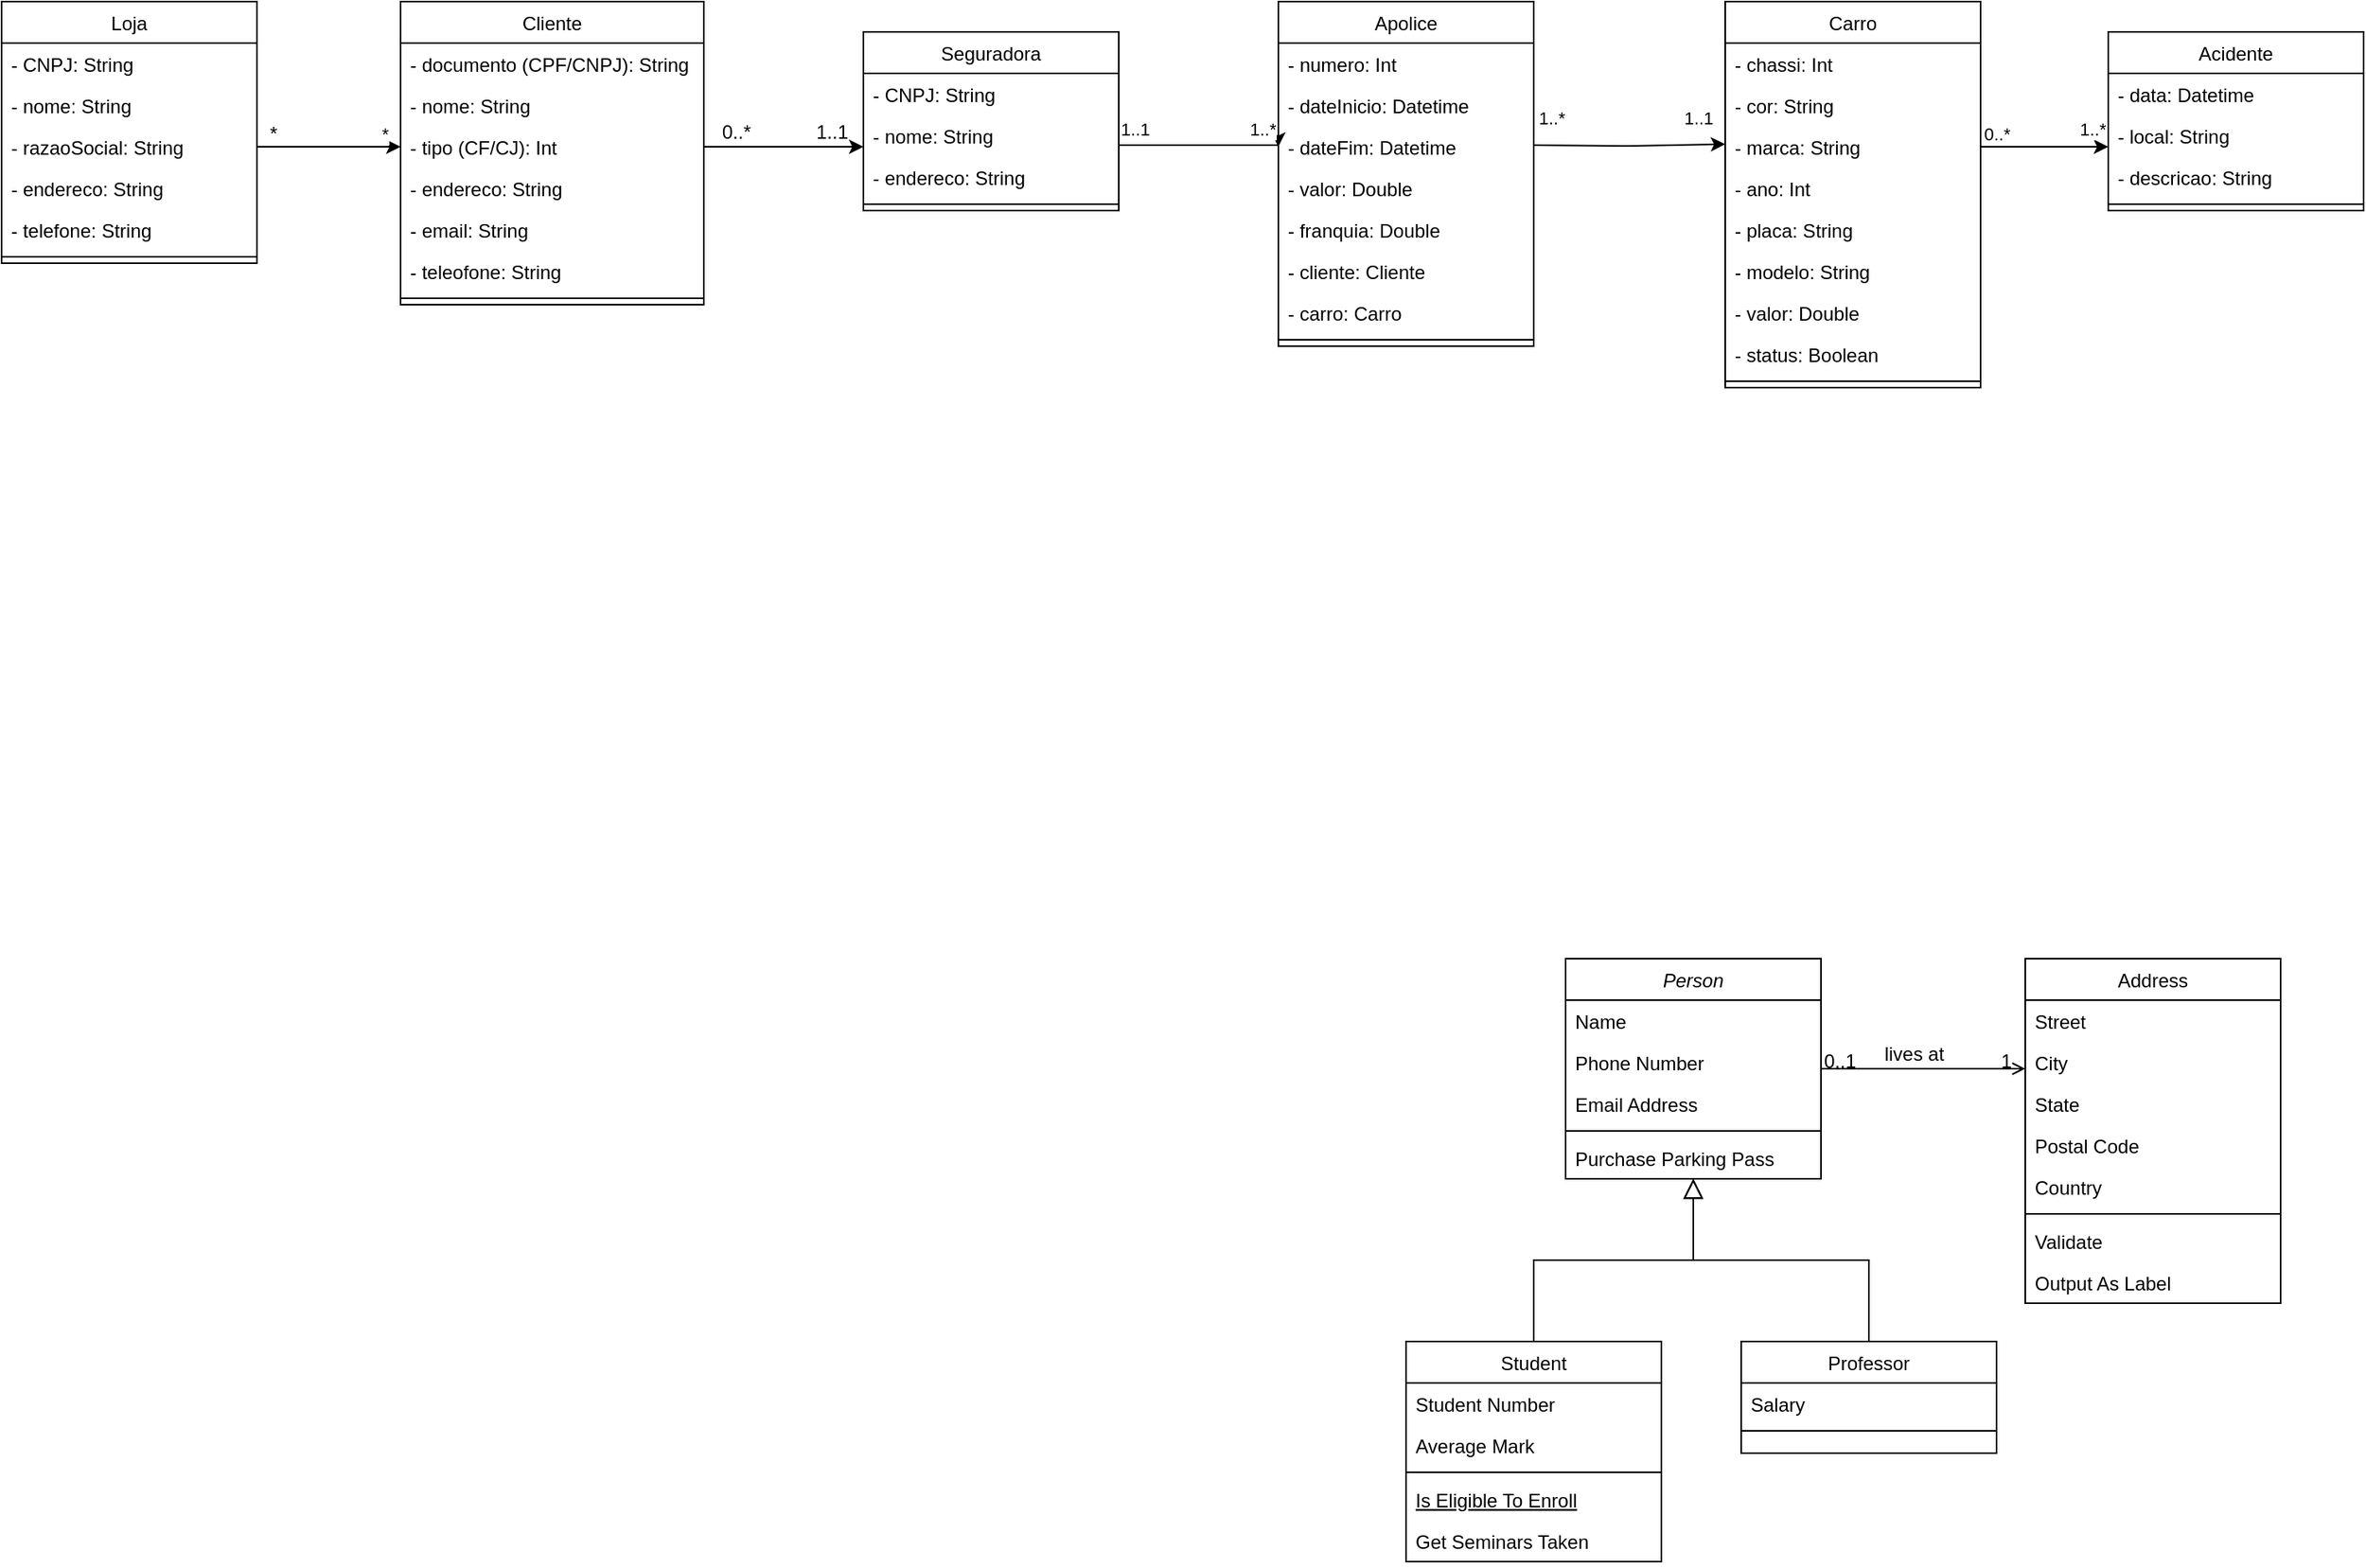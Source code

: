 <mxfile version="27.0.8">
  <diagram id="C5RBs43oDa-KdzZeNtuy" name="Page-1">
    <mxGraphModel dx="1620" dy="374" grid="1" gridSize="10" guides="1" tooltips="1" connect="1" arrows="1" fold="1" page="1" pageScale="1" pageWidth="827" pageHeight="1169" math="0" shadow="0">
      <root>
        <mxCell id="WIyWlLk6GJQsqaUBKTNV-0" />
        <mxCell id="WIyWlLk6GJQsqaUBKTNV-1" parent="WIyWlLk6GJQsqaUBKTNV-0" />
        <mxCell id="zkfFHV4jXpPFQw0GAbJ--0" value="Person" style="swimlane;fontStyle=2;align=center;verticalAlign=top;childLayout=stackLayout;horizontal=1;startSize=26;horizontalStack=0;resizeParent=1;resizeLast=0;collapsible=1;marginBottom=0;rounded=0;shadow=0;strokeWidth=1;" parent="WIyWlLk6GJQsqaUBKTNV-1" vertex="1">
          <mxGeometry x="180" y="720" width="160" height="138" as="geometry">
            <mxRectangle x="230" y="140" width="160" height="26" as="alternateBounds" />
          </mxGeometry>
        </mxCell>
        <mxCell id="zkfFHV4jXpPFQw0GAbJ--1" value="Name" style="text;align=left;verticalAlign=top;spacingLeft=4;spacingRight=4;overflow=hidden;rotatable=0;points=[[0,0.5],[1,0.5]];portConstraint=eastwest;" parent="zkfFHV4jXpPFQw0GAbJ--0" vertex="1">
          <mxGeometry y="26" width="160" height="26" as="geometry" />
        </mxCell>
        <mxCell id="zkfFHV4jXpPFQw0GAbJ--2" value="Phone Number" style="text;align=left;verticalAlign=top;spacingLeft=4;spacingRight=4;overflow=hidden;rotatable=0;points=[[0,0.5],[1,0.5]];portConstraint=eastwest;rounded=0;shadow=0;html=0;" parent="zkfFHV4jXpPFQw0GAbJ--0" vertex="1">
          <mxGeometry y="52" width="160" height="26" as="geometry" />
        </mxCell>
        <mxCell id="zkfFHV4jXpPFQw0GAbJ--3" value="Email Address" style="text;align=left;verticalAlign=top;spacingLeft=4;spacingRight=4;overflow=hidden;rotatable=0;points=[[0,0.5],[1,0.5]];portConstraint=eastwest;rounded=0;shadow=0;html=0;" parent="zkfFHV4jXpPFQw0GAbJ--0" vertex="1">
          <mxGeometry y="78" width="160" height="26" as="geometry" />
        </mxCell>
        <mxCell id="zkfFHV4jXpPFQw0GAbJ--4" value="" style="line;html=1;strokeWidth=1;align=left;verticalAlign=middle;spacingTop=-1;spacingLeft=3;spacingRight=3;rotatable=0;labelPosition=right;points=[];portConstraint=eastwest;" parent="zkfFHV4jXpPFQw0GAbJ--0" vertex="1">
          <mxGeometry y="104" width="160" height="8" as="geometry" />
        </mxCell>
        <mxCell id="zkfFHV4jXpPFQw0GAbJ--5" value="Purchase Parking Pass" style="text;align=left;verticalAlign=top;spacingLeft=4;spacingRight=4;overflow=hidden;rotatable=0;points=[[0,0.5],[1,0.5]];portConstraint=eastwest;" parent="zkfFHV4jXpPFQw0GAbJ--0" vertex="1">
          <mxGeometry y="112" width="160" height="26" as="geometry" />
        </mxCell>
        <mxCell id="zkfFHV4jXpPFQw0GAbJ--6" value="Student" style="swimlane;fontStyle=0;align=center;verticalAlign=top;childLayout=stackLayout;horizontal=1;startSize=26;horizontalStack=0;resizeParent=1;resizeLast=0;collapsible=1;marginBottom=0;rounded=0;shadow=0;strokeWidth=1;" parent="WIyWlLk6GJQsqaUBKTNV-1" vertex="1">
          <mxGeometry x="80" y="960" width="160" height="138" as="geometry">
            <mxRectangle x="130" y="380" width="160" height="26" as="alternateBounds" />
          </mxGeometry>
        </mxCell>
        <mxCell id="zkfFHV4jXpPFQw0GAbJ--7" value="Student Number" style="text;align=left;verticalAlign=top;spacingLeft=4;spacingRight=4;overflow=hidden;rotatable=0;points=[[0,0.5],[1,0.5]];portConstraint=eastwest;" parent="zkfFHV4jXpPFQw0GAbJ--6" vertex="1">
          <mxGeometry y="26" width="160" height="26" as="geometry" />
        </mxCell>
        <mxCell id="zkfFHV4jXpPFQw0GAbJ--8" value="Average Mark" style="text;align=left;verticalAlign=top;spacingLeft=4;spacingRight=4;overflow=hidden;rotatable=0;points=[[0,0.5],[1,0.5]];portConstraint=eastwest;rounded=0;shadow=0;html=0;" parent="zkfFHV4jXpPFQw0GAbJ--6" vertex="1">
          <mxGeometry y="52" width="160" height="26" as="geometry" />
        </mxCell>
        <mxCell id="zkfFHV4jXpPFQw0GAbJ--9" value="" style="line;html=1;strokeWidth=1;align=left;verticalAlign=middle;spacingTop=-1;spacingLeft=3;spacingRight=3;rotatable=0;labelPosition=right;points=[];portConstraint=eastwest;" parent="zkfFHV4jXpPFQw0GAbJ--6" vertex="1">
          <mxGeometry y="78" width="160" height="8" as="geometry" />
        </mxCell>
        <mxCell id="zkfFHV4jXpPFQw0GAbJ--10" value="Is Eligible To Enroll" style="text;align=left;verticalAlign=top;spacingLeft=4;spacingRight=4;overflow=hidden;rotatable=0;points=[[0,0.5],[1,0.5]];portConstraint=eastwest;fontStyle=4" parent="zkfFHV4jXpPFQw0GAbJ--6" vertex="1">
          <mxGeometry y="86" width="160" height="26" as="geometry" />
        </mxCell>
        <mxCell id="zkfFHV4jXpPFQw0GAbJ--11" value="Get Seminars Taken" style="text;align=left;verticalAlign=top;spacingLeft=4;spacingRight=4;overflow=hidden;rotatable=0;points=[[0,0.5],[1,0.5]];portConstraint=eastwest;" parent="zkfFHV4jXpPFQw0GAbJ--6" vertex="1">
          <mxGeometry y="112" width="160" height="26" as="geometry" />
        </mxCell>
        <mxCell id="zkfFHV4jXpPFQw0GAbJ--12" value="" style="endArrow=block;endSize=10;endFill=0;shadow=0;strokeWidth=1;rounded=0;curved=0;edgeStyle=elbowEdgeStyle;elbow=vertical;" parent="WIyWlLk6GJQsqaUBKTNV-1" source="zkfFHV4jXpPFQw0GAbJ--6" target="zkfFHV4jXpPFQw0GAbJ--0" edge="1">
          <mxGeometry width="160" relative="1" as="geometry">
            <mxPoint x="160" y="803" as="sourcePoint" />
            <mxPoint x="160" y="803" as="targetPoint" />
          </mxGeometry>
        </mxCell>
        <mxCell id="zkfFHV4jXpPFQw0GAbJ--13" value="Professor" style="swimlane;fontStyle=0;align=center;verticalAlign=top;childLayout=stackLayout;horizontal=1;startSize=26;horizontalStack=0;resizeParent=1;resizeLast=0;collapsible=1;marginBottom=0;rounded=0;shadow=0;strokeWidth=1;" parent="WIyWlLk6GJQsqaUBKTNV-1" vertex="1">
          <mxGeometry x="290" y="960" width="160" height="70" as="geometry">
            <mxRectangle x="340" y="380" width="170" height="26" as="alternateBounds" />
          </mxGeometry>
        </mxCell>
        <mxCell id="zkfFHV4jXpPFQw0GAbJ--14" value="Salary" style="text;align=left;verticalAlign=top;spacingLeft=4;spacingRight=4;overflow=hidden;rotatable=0;points=[[0,0.5],[1,0.5]];portConstraint=eastwest;" parent="zkfFHV4jXpPFQw0GAbJ--13" vertex="1">
          <mxGeometry y="26" width="160" height="26" as="geometry" />
        </mxCell>
        <mxCell id="zkfFHV4jXpPFQw0GAbJ--15" value="" style="line;html=1;strokeWidth=1;align=left;verticalAlign=middle;spacingTop=-1;spacingLeft=3;spacingRight=3;rotatable=0;labelPosition=right;points=[];portConstraint=eastwest;" parent="zkfFHV4jXpPFQw0GAbJ--13" vertex="1">
          <mxGeometry y="52" width="160" height="8" as="geometry" />
        </mxCell>
        <mxCell id="zkfFHV4jXpPFQw0GAbJ--16" value="" style="endArrow=block;endSize=10;endFill=0;shadow=0;strokeWidth=1;rounded=0;curved=0;edgeStyle=elbowEdgeStyle;elbow=vertical;" parent="WIyWlLk6GJQsqaUBKTNV-1" source="zkfFHV4jXpPFQw0GAbJ--13" target="zkfFHV4jXpPFQw0GAbJ--0" edge="1">
          <mxGeometry width="160" relative="1" as="geometry">
            <mxPoint x="170" y="973" as="sourcePoint" />
            <mxPoint x="270" y="871" as="targetPoint" />
          </mxGeometry>
        </mxCell>
        <mxCell id="zkfFHV4jXpPFQw0GAbJ--17" value="Address" style="swimlane;fontStyle=0;align=center;verticalAlign=top;childLayout=stackLayout;horizontal=1;startSize=26;horizontalStack=0;resizeParent=1;resizeLast=0;collapsible=1;marginBottom=0;rounded=0;shadow=0;strokeWidth=1;" parent="WIyWlLk6GJQsqaUBKTNV-1" vertex="1">
          <mxGeometry x="468" y="720" width="160" height="216" as="geometry">
            <mxRectangle x="550" y="140" width="160" height="26" as="alternateBounds" />
          </mxGeometry>
        </mxCell>
        <mxCell id="zkfFHV4jXpPFQw0GAbJ--18" value="Street" style="text;align=left;verticalAlign=top;spacingLeft=4;spacingRight=4;overflow=hidden;rotatable=0;points=[[0,0.5],[1,0.5]];portConstraint=eastwest;" parent="zkfFHV4jXpPFQw0GAbJ--17" vertex="1">
          <mxGeometry y="26" width="160" height="26" as="geometry" />
        </mxCell>
        <mxCell id="zkfFHV4jXpPFQw0GAbJ--19" value="City" style="text;align=left;verticalAlign=top;spacingLeft=4;spacingRight=4;overflow=hidden;rotatable=0;points=[[0,0.5],[1,0.5]];portConstraint=eastwest;rounded=0;shadow=0;html=0;" parent="zkfFHV4jXpPFQw0GAbJ--17" vertex="1">
          <mxGeometry y="52" width="160" height="26" as="geometry" />
        </mxCell>
        <mxCell id="zkfFHV4jXpPFQw0GAbJ--20" value="State" style="text;align=left;verticalAlign=top;spacingLeft=4;spacingRight=4;overflow=hidden;rotatable=0;points=[[0,0.5],[1,0.5]];portConstraint=eastwest;rounded=0;shadow=0;html=0;" parent="zkfFHV4jXpPFQw0GAbJ--17" vertex="1">
          <mxGeometry y="78" width="160" height="26" as="geometry" />
        </mxCell>
        <mxCell id="zkfFHV4jXpPFQw0GAbJ--21" value="Postal Code" style="text;align=left;verticalAlign=top;spacingLeft=4;spacingRight=4;overflow=hidden;rotatable=0;points=[[0,0.5],[1,0.5]];portConstraint=eastwest;rounded=0;shadow=0;html=0;" parent="zkfFHV4jXpPFQw0GAbJ--17" vertex="1">
          <mxGeometry y="104" width="160" height="26" as="geometry" />
        </mxCell>
        <mxCell id="zkfFHV4jXpPFQw0GAbJ--22" value="Country" style="text;align=left;verticalAlign=top;spacingLeft=4;spacingRight=4;overflow=hidden;rotatable=0;points=[[0,0.5],[1,0.5]];portConstraint=eastwest;rounded=0;shadow=0;html=0;" parent="zkfFHV4jXpPFQw0GAbJ--17" vertex="1">
          <mxGeometry y="130" width="160" height="26" as="geometry" />
        </mxCell>
        <mxCell id="zkfFHV4jXpPFQw0GAbJ--23" value="" style="line;html=1;strokeWidth=1;align=left;verticalAlign=middle;spacingTop=-1;spacingLeft=3;spacingRight=3;rotatable=0;labelPosition=right;points=[];portConstraint=eastwest;" parent="zkfFHV4jXpPFQw0GAbJ--17" vertex="1">
          <mxGeometry y="156" width="160" height="8" as="geometry" />
        </mxCell>
        <mxCell id="zkfFHV4jXpPFQw0GAbJ--24" value="Validate" style="text;align=left;verticalAlign=top;spacingLeft=4;spacingRight=4;overflow=hidden;rotatable=0;points=[[0,0.5],[1,0.5]];portConstraint=eastwest;" parent="zkfFHV4jXpPFQw0GAbJ--17" vertex="1">
          <mxGeometry y="164" width="160" height="26" as="geometry" />
        </mxCell>
        <mxCell id="zkfFHV4jXpPFQw0GAbJ--25" value="Output As Label" style="text;align=left;verticalAlign=top;spacingLeft=4;spacingRight=4;overflow=hidden;rotatable=0;points=[[0,0.5],[1,0.5]];portConstraint=eastwest;" parent="zkfFHV4jXpPFQw0GAbJ--17" vertex="1">
          <mxGeometry y="190" width="160" height="26" as="geometry" />
        </mxCell>
        <mxCell id="zkfFHV4jXpPFQw0GAbJ--26" value="" style="endArrow=open;shadow=0;strokeWidth=1;rounded=0;curved=0;endFill=1;edgeStyle=elbowEdgeStyle;elbow=vertical;" parent="WIyWlLk6GJQsqaUBKTNV-1" source="zkfFHV4jXpPFQw0GAbJ--0" target="zkfFHV4jXpPFQw0GAbJ--17" edge="1">
          <mxGeometry x="0.5" y="41" relative="1" as="geometry">
            <mxPoint x="340" y="792" as="sourcePoint" />
            <mxPoint x="500" y="792" as="targetPoint" />
            <mxPoint x="-40" y="32" as="offset" />
          </mxGeometry>
        </mxCell>
        <mxCell id="zkfFHV4jXpPFQw0GAbJ--27" value="0..1" style="resizable=0;align=left;verticalAlign=bottom;labelBackgroundColor=none;fontSize=12;" parent="zkfFHV4jXpPFQw0GAbJ--26" connectable="0" vertex="1">
          <mxGeometry x="-1" relative="1" as="geometry">
            <mxPoint y="4" as="offset" />
          </mxGeometry>
        </mxCell>
        <mxCell id="zkfFHV4jXpPFQw0GAbJ--28" value="1" style="resizable=0;align=right;verticalAlign=bottom;labelBackgroundColor=none;fontSize=12;" parent="zkfFHV4jXpPFQw0GAbJ--26" connectable="0" vertex="1">
          <mxGeometry x="1" relative="1" as="geometry">
            <mxPoint x="-7" y="4" as="offset" />
          </mxGeometry>
        </mxCell>
        <mxCell id="zkfFHV4jXpPFQw0GAbJ--29" value="lives at" style="text;html=1;resizable=0;points=[];;align=center;verticalAlign=middle;labelBackgroundColor=none;rounded=0;shadow=0;strokeWidth=1;fontSize=12;" parent="zkfFHV4jXpPFQw0GAbJ--26" vertex="1" connectable="0">
          <mxGeometry x="0.5" y="49" relative="1" as="geometry">
            <mxPoint x="-38" y="40" as="offset" />
          </mxGeometry>
        </mxCell>
        <mxCell id="cd3UzBfdA-SW3wrm4BBN-0" value="Carro" style="swimlane;fontStyle=0;align=center;verticalAlign=top;childLayout=stackLayout;horizontal=1;startSize=26;horizontalStack=0;resizeParent=1;resizeLast=0;collapsible=1;marginBottom=0;rounded=0;shadow=0;strokeWidth=1;" parent="WIyWlLk6GJQsqaUBKTNV-1" vertex="1">
          <mxGeometry x="280" y="120" width="160" height="242" as="geometry">
            <mxRectangle x="550" y="140" width="160" height="26" as="alternateBounds" />
          </mxGeometry>
        </mxCell>
        <mxCell id="cd3UzBfdA-SW3wrm4BBN-20" value="- chassi: Int" style="text;align=left;verticalAlign=top;spacingLeft=4;spacingRight=4;overflow=hidden;rotatable=0;points=[[0,0.5],[1,0.5]];portConstraint=eastwest;" parent="cd3UzBfdA-SW3wrm4BBN-0" vertex="1">
          <mxGeometry y="26" width="160" height="26" as="geometry" />
        </mxCell>
        <mxCell id="cd3UzBfdA-SW3wrm4BBN-64" value="- cor: String" style="text;align=left;verticalAlign=top;spacingLeft=4;spacingRight=4;overflow=hidden;rotatable=0;points=[[0,0.5],[1,0.5]];portConstraint=eastwest;" parent="cd3UzBfdA-SW3wrm4BBN-0" vertex="1">
          <mxGeometry y="52" width="160" height="26" as="geometry" />
        </mxCell>
        <mxCell id="ibP-qYJ3IDLrOjf5s-pg-2" style="edgeStyle=orthogonalEdgeStyle;rounded=0;orthogonalLoop=1;jettySize=auto;html=1;" edge="1" parent="cd3UzBfdA-SW3wrm4BBN-0" source="cd3UzBfdA-SW3wrm4BBN-1">
          <mxGeometry relative="1" as="geometry">
            <mxPoint x="240" y="91" as="targetPoint" />
          </mxGeometry>
        </mxCell>
        <mxCell id="cd3UzBfdA-SW3wrm4BBN-1" value="- marca: String" style="text;align=left;verticalAlign=top;spacingLeft=4;spacingRight=4;overflow=hidden;rotatable=0;points=[[0,0.5],[1,0.5]];portConstraint=eastwest;" parent="cd3UzBfdA-SW3wrm4BBN-0" vertex="1">
          <mxGeometry y="78" width="160" height="26" as="geometry" />
        </mxCell>
        <mxCell id="cd3UzBfdA-SW3wrm4BBN-2" value="- ano: Int" style="text;align=left;verticalAlign=top;spacingLeft=4;spacingRight=4;overflow=hidden;rotatable=0;points=[[0,0.5],[1,0.5]];portConstraint=eastwest;rounded=0;shadow=0;html=0;" parent="cd3UzBfdA-SW3wrm4BBN-0" vertex="1">
          <mxGeometry y="104" width="160" height="26" as="geometry" />
        </mxCell>
        <mxCell id="cd3UzBfdA-SW3wrm4BBN-3" value="- placa: String" style="text;align=left;verticalAlign=top;spacingLeft=4;spacingRight=4;overflow=hidden;rotatable=0;points=[[0,0.5],[1,0.5]];portConstraint=eastwest;rounded=0;shadow=0;html=0;" parent="cd3UzBfdA-SW3wrm4BBN-0" vertex="1">
          <mxGeometry y="130" width="160" height="26" as="geometry" />
        </mxCell>
        <mxCell id="cd3UzBfdA-SW3wrm4BBN-4" value="- modelo: String" style="text;align=left;verticalAlign=top;spacingLeft=4;spacingRight=4;overflow=hidden;rotatable=0;points=[[0,0.5],[1,0.5]];portConstraint=eastwest;rounded=0;shadow=0;html=0;" parent="cd3UzBfdA-SW3wrm4BBN-0" vertex="1">
          <mxGeometry y="156" width="160" height="26" as="geometry" />
        </mxCell>
        <mxCell id="cd3UzBfdA-SW3wrm4BBN-5" value="- valor: Double" style="text;align=left;verticalAlign=top;spacingLeft=4;spacingRight=4;overflow=hidden;rotatable=0;points=[[0,0.5],[1,0.5]];portConstraint=eastwest;rounded=0;shadow=0;html=0;" parent="cd3UzBfdA-SW3wrm4BBN-0" vertex="1">
          <mxGeometry y="182" width="160" height="26" as="geometry" />
        </mxCell>
        <mxCell id="cd3UzBfdA-SW3wrm4BBN-9" value="- status: Boolean" style="text;align=left;verticalAlign=top;spacingLeft=4;spacingRight=4;overflow=hidden;rotatable=0;points=[[0,0.5],[1,0.5]];portConstraint=eastwest;rounded=0;shadow=0;html=0;" parent="cd3UzBfdA-SW3wrm4BBN-0" vertex="1">
          <mxGeometry y="208" width="160" height="26" as="geometry" />
        </mxCell>
        <mxCell id="cd3UzBfdA-SW3wrm4BBN-6" value="" style="line;html=1;strokeWidth=1;align=left;verticalAlign=middle;spacingTop=-1;spacingLeft=3;spacingRight=3;rotatable=0;labelPosition=right;points=[];portConstraint=eastwest;" parent="cd3UzBfdA-SW3wrm4BBN-0" vertex="1">
          <mxGeometry y="234" width="160" height="8" as="geometry" />
        </mxCell>
        <mxCell id="cd3UzBfdA-SW3wrm4BBN-10" value="Loja" style="swimlane;fontStyle=0;align=center;verticalAlign=top;childLayout=stackLayout;horizontal=1;startSize=26;horizontalStack=0;resizeParent=1;resizeLast=0;collapsible=1;marginBottom=0;rounded=0;shadow=0;strokeWidth=1;" parent="WIyWlLk6GJQsqaUBKTNV-1" vertex="1">
          <mxGeometry x="-800" y="120" width="160" height="164" as="geometry">
            <mxRectangle x="550" y="140" width="160" height="26" as="alternateBounds" />
          </mxGeometry>
        </mxCell>
        <mxCell id="cd3UzBfdA-SW3wrm4BBN-11" value="- CNPJ: String" style="text;align=left;verticalAlign=top;spacingLeft=4;spacingRight=4;overflow=hidden;rotatable=0;points=[[0,0.5],[1,0.5]];portConstraint=eastwest;" parent="cd3UzBfdA-SW3wrm4BBN-10" vertex="1">
          <mxGeometry y="26" width="160" height="26" as="geometry" />
        </mxCell>
        <mxCell id="cd3UzBfdA-SW3wrm4BBN-12" value="- nome: String" style="text;align=left;verticalAlign=top;spacingLeft=4;spacingRight=4;overflow=hidden;rotatable=0;points=[[0,0.5],[1,0.5]];portConstraint=eastwest;rounded=0;shadow=0;html=0;" parent="cd3UzBfdA-SW3wrm4BBN-10" vertex="1">
          <mxGeometry y="52" width="160" height="26" as="geometry" />
        </mxCell>
        <mxCell id="cd3UzBfdA-SW3wrm4BBN-63" value="- razaoSocial: String" style="text;align=left;verticalAlign=top;spacingLeft=4;spacingRight=4;overflow=hidden;rotatable=0;points=[[0,0.5],[1,0.5]];portConstraint=eastwest;rounded=0;shadow=0;html=0;" parent="cd3UzBfdA-SW3wrm4BBN-10" vertex="1">
          <mxGeometry y="78" width="160" height="26" as="geometry" />
        </mxCell>
        <mxCell id="cd3UzBfdA-SW3wrm4BBN-14" value="- endereco: String" style="text;align=left;verticalAlign=top;spacingLeft=4;spacingRight=4;overflow=hidden;rotatable=0;points=[[0,0.5],[1,0.5]];portConstraint=eastwest;rounded=0;shadow=0;html=0;" parent="cd3UzBfdA-SW3wrm4BBN-10" vertex="1">
          <mxGeometry y="104" width="160" height="26" as="geometry" />
        </mxCell>
        <mxCell id="cd3UzBfdA-SW3wrm4BBN-15" value="- telefone: String" style="text;align=left;verticalAlign=top;spacingLeft=4;spacingRight=4;overflow=hidden;rotatable=0;points=[[0,0.5],[1,0.5]];portConstraint=eastwest;rounded=0;shadow=0;html=0;" parent="cd3UzBfdA-SW3wrm4BBN-10" vertex="1">
          <mxGeometry y="130" width="160" height="26" as="geometry" />
        </mxCell>
        <mxCell id="cd3UzBfdA-SW3wrm4BBN-17" value="" style="line;html=1;strokeWidth=1;align=left;verticalAlign=middle;spacingTop=-1;spacingLeft=3;spacingRight=3;rotatable=0;labelPosition=right;points=[];portConstraint=eastwest;" parent="cd3UzBfdA-SW3wrm4BBN-10" vertex="1">
          <mxGeometry y="156" width="160" height="8" as="geometry" />
        </mxCell>
        <mxCell id="cd3UzBfdA-SW3wrm4BBN-21" value="Cliente" style="swimlane;fontStyle=0;align=center;verticalAlign=top;childLayout=stackLayout;horizontal=1;startSize=26;horizontalStack=0;resizeParent=1;resizeLast=0;collapsible=1;marginBottom=0;rounded=0;shadow=0;strokeWidth=1;" parent="WIyWlLk6GJQsqaUBKTNV-1" vertex="1">
          <mxGeometry x="-550" y="120" width="190" height="190" as="geometry">
            <mxRectangle x="550" y="140" width="160" height="26" as="alternateBounds" />
          </mxGeometry>
        </mxCell>
        <mxCell id="cd3UzBfdA-SW3wrm4BBN-22" value="- documento (CPF/CNPJ): String" style="text;align=left;verticalAlign=top;spacingLeft=4;spacingRight=4;overflow=hidden;rotatable=0;points=[[0,0.5],[1,0.5]];portConstraint=eastwest;" parent="cd3UzBfdA-SW3wrm4BBN-21" vertex="1">
          <mxGeometry y="26" width="190" height="26" as="geometry" />
        </mxCell>
        <mxCell id="cd3UzBfdA-SW3wrm4BBN-23" value="- nome: String" style="text;align=left;verticalAlign=top;spacingLeft=4;spacingRight=4;overflow=hidden;rotatable=0;points=[[0,0.5],[1,0.5]];portConstraint=eastwest;rounded=0;shadow=0;html=0;" parent="cd3UzBfdA-SW3wrm4BBN-21" vertex="1">
          <mxGeometry y="52" width="190" height="26" as="geometry" />
        </mxCell>
        <mxCell id="cd3UzBfdA-SW3wrm4BBN-24" value="- tipo (CF/CJ): Int" style="text;align=left;verticalAlign=top;spacingLeft=4;spacingRight=4;overflow=hidden;rotatable=0;points=[[0,0.5],[1,0.5]];portConstraint=eastwest;rounded=0;shadow=0;html=0;" parent="cd3UzBfdA-SW3wrm4BBN-21" vertex="1">
          <mxGeometry y="78" width="190" height="26" as="geometry" />
        </mxCell>
        <mxCell id="cd3UzBfdA-SW3wrm4BBN-25" value="- endereco: String" style="text;align=left;verticalAlign=top;spacingLeft=4;spacingRight=4;overflow=hidden;rotatable=0;points=[[0,0.5],[1,0.5]];portConstraint=eastwest;rounded=0;shadow=0;html=0;" parent="cd3UzBfdA-SW3wrm4BBN-21" vertex="1">
          <mxGeometry y="104" width="190" height="26" as="geometry" />
        </mxCell>
        <mxCell id="cd3UzBfdA-SW3wrm4BBN-30" value="- email: String" style="text;align=left;verticalAlign=top;spacingLeft=4;spacingRight=4;overflow=hidden;rotatable=0;points=[[0,0.5],[1,0.5]];portConstraint=eastwest;rounded=0;shadow=0;html=0;" parent="cd3UzBfdA-SW3wrm4BBN-21" vertex="1">
          <mxGeometry y="130" width="190" height="26" as="geometry" />
        </mxCell>
        <mxCell id="cd3UzBfdA-SW3wrm4BBN-29" value="- teleofone: String" style="text;align=left;verticalAlign=top;spacingLeft=4;spacingRight=4;overflow=hidden;rotatable=0;points=[[0,0.5],[1,0.5]];portConstraint=eastwest;rounded=0;shadow=0;html=0;" parent="cd3UzBfdA-SW3wrm4BBN-21" vertex="1">
          <mxGeometry y="156" width="190" height="26" as="geometry" />
        </mxCell>
        <mxCell id="cd3UzBfdA-SW3wrm4BBN-26" value="" style="line;html=1;strokeWidth=1;align=left;verticalAlign=middle;spacingTop=-1;spacingLeft=3;spacingRight=3;rotatable=0;labelPosition=right;points=[];portConstraint=eastwest;" parent="cd3UzBfdA-SW3wrm4BBN-21" vertex="1">
          <mxGeometry y="182" width="190" height="8" as="geometry" />
        </mxCell>
        <mxCell id="cd3UzBfdA-SW3wrm4BBN-31" value="Seguradora" style="swimlane;fontStyle=0;align=center;verticalAlign=top;childLayout=stackLayout;horizontal=1;startSize=26;horizontalStack=0;resizeParent=1;resizeLast=0;collapsible=1;marginBottom=0;rounded=0;shadow=0;strokeWidth=1;" parent="WIyWlLk6GJQsqaUBKTNV-1" vertex="1">
          <mxGeometry x="-260" y="139" width="160" height="112" as="geometry">
            <mxRectangle x="550" y="140" width="160" height="26" as="alternateBounds" />
          </mxGeometry>
        </mxCell>
        <mxCell id="cd3UzBfdA-SW3wrm4BBN-32" value="- CNPJ: String" style="text;align=left;verticalAlign=top;spacingLeft=4;spacingRight=4;overflow=hidden;rotatable=0;points=[[0,0.5],[1,0.5]];portConstraint=eastwest;" parent="cd3UzBfdA-SW3wrm4BBN-31" vertex="1">
          <mxGeometry y="26" width="160" height="26" as="geometry" />
        </mxCell>
        <mxCell id="cd3UzBfdA-SW3wrm4BBN-33" value="- nome: String" style="text;align=left;verticalAlign=top;spacingLeft=4;spacingRight=4;overflow=hidden;rotatable=0;points=[[0,0.5],[1,0.5]];portConstraint=eastwest;" parent="cd3UzBfdA-SW3wrm4BBN-31" vertex="1">
          <mxGeometry y="52" width="160" height="26" as="geometry" />
        </mxCell>
        <mxCell id="cd3UzBfdA-SW3wrm4BBN-35" value="- endereco: String" style="text;align=left;verticalAlign=top;spacingLeft=4;spacingRight=4;overflow=hidden;rotatable=0;points=[[0,0.5],[1,0.5]];portConstraint=eastwest;rounded=0;shadow=0;html=0;" parent="cd3UzBfdA-SW3wrm4BBN-31" vertex="1">
          <mxGeometry y="78" width="160" height="26" as="geometry" />
        </mxCell>
        <mxCell id="cd3UzBfdA-SW3wrm4BBN-39" value="" style="line;html=1;strokeWidth=1;align=left;verticalAlign=middle;spacingTop=-1;spacingLeft=3;spacingRight=3;rotatable=0;labelPosition=right;points=[];portConstraint=eastwest;" parent="cd3UzBfdA-SW3wrm4BBN-31" vertex="1">
          <mxGeometry y="104" width="160" height="8" as="geometry" />
        </mxCell>
        <mxCell id="cd3UzBfdA-SW3wrm4BBN-42" value="Apolice" style="swimlane;fontStyle=0;align=center;verticalAlign=top;childLayout=stackLayout;horizontal=1;startSize=26;horizontalStack=0;resizeParent=1;resizeLast=0;collapsible=1;marginBottom=0;rounded=0;shadow=0;strokeWidth=1;" parent="WIyWlLk6GJQsqaUBKTNV-1" vertex="1">
          <mxGeometry y="120" width="160" height="216" as="geometry">
            <mxRectangle x="550" y="140" width="160" height="26" as="alternateBounds" />
          </mxGeometry>
        </mxCell>
        <mxCell id="cd3UzBfdA-SW3wrm4BBN-43" value="- numero: Int" style="text;align=left;verticalAlign=top;spacingLeft=4;spacingRight=4;overflow=hidden;rotatable=0;points=[[0,0.5],[1,0.5]];portConstraint=eastwest;" parent="cd3UzBfdA-SW3wrm4BBN-42" vertex="1">
          <mxGeometry y="26" width="160" height="26" as="geometry" />
        </mxCell>
        <mxCell id="cd3UzBfdA-SW3wrm4BBN-44" value="- dateInicio: Datetime" style="text;align=left;verticalAlign=top;spacingLeft=4;spacingRight=4;overflow=hidden;rotatable=0;points=[[0,0.5],[1,0.5]];portConstraint=eastwest;" parent="cd3UzBfdA-SW3wrm4BBN-42" vertex="1">
          <mxGeometry y="52" width="160" height="26" as="geometry" />
        </mxCell>
        <mxCell id="cd3UzBfdA-SW3wrm4BBN-45" value="- dateFim: Datetime" style="text;align=left;verticalAlign=top;spacingLeft=4;spacingRight=4;overflow=hidden;rotatable=0;points=[[0,0.5],[1,0.5]];portConstraint=eastwest;rounded=0;shadow=0;html=0;" parent="cd3UzBfdA-SW3wrm4BBN-42" vertex="1">
          <mxGeometry y="78" width="160" height="26" as="geometry" />
        </mxCell>
        <mxCell id="cd3UzBfdA-SW3wrm4BBN-46" value="- valor: Double" style="text;align=left;verticalAlign=top;spacingLeft=4;spacingRight=4;overflow=hidden;rotatable=0;points=[[0,0.5],[1,0.5]];portConstraint=eastwest;rounded=0;shadow=0;html=0;" parent="cd3UzBfdA-SW3wrm4BBN-42" vertex="1">
          <mxGeometry y="104" width="160" height="26" as="geometry" />
        </mxCell>
        <mxCell id="cd3UzBfdA-SW3wrm4BBN-47" value="- franquia: Double" style="text;align=left;verticalAlign=top;spacingLeft=4;spacingRight=4;overflow=hidden;rotatable=0;points=[[0,0.5],[1,0.5]];portConstraint=eastwest;rounded=0;shadow=0;html=0;" parent="cd3UzBfdA-SW3wrm4BBN-42" vertex="1">
          <mxGeometry y="130" width="160" height="26" as="geometry" />
        </mxCell>
        <mxCell id="cd3UzBfdA-SW3wrm4BBN-48" value="- cliente: Cliente" style="text;align=left;verticalAlign=top;spacingLeft=4;spacingRight=4;overflow=hidden;rotatable=0;points=[[0,0.5],[1,0.5]];portConstraint=eastwest;rounded=0;shadow=0;html=0;" parent="cd3UzBfdA-SW3wrm4BBN-42" vertex="1">
          <mxGeometry y="156" width="160" height="26" as="geometry" />
        </mxCell>
        <mxCell id="cd3UzBfdA-SW3wrm4BBN-49" value="- carro: Carro" style="text;align=left;verticalAlign=top;spacingLeft=4;spacingRight=4;overflow=hidden;rotatable=0;points=[[0,0.5],[1,0.5]];portConstraint=eastwest;rounded=0;shadow=0;html=0;" parent="cd3UzBfdA-SW3wrm4BBN-42" vertex="1">
          <mxGeometry y="182" width="160" height="26" as="geometry" />
        </mxCell>
        <mxCell id="cd3UzBfdA-SW3wrm4BBN-50" value="" style="line;html=1;strokeWidth=1;align=left;verticalAlign=middle;spacingTop=-1;spacingLeft=3;spacingRight=3;rotatable=0;labelPosition=right;points=[];portConstraint=eastwest;" parent="cd3UzBfdA-SW3wrm4BBN-42" vertex="1">
          <mxGeometry y="208" width="160" height="8" as="geometry" />
        </mxCell>
        <mxCell id="cd3UzBfdA-SW3wrm4BBN-53" value="Acidente" style="swimlane;fontStyle=0;align=center;verticalAlign=top;childLayout=stackLayout;horizontal=1;startSize=26;horizontalStack=0;resizeParent=1;resizeLast=0;collapsible=1;marginBottom=0;rounded=0;shadow=0;strokeWidth=1;" parent="WIyWlLk6GJQsqaUBKTNV-1" vertex="1">
          <mxGeometry x="520" y="139" width="160" height="112" as="geometry">
            <mxRectangle x="550" y="140" width="160" height="26" as="alternateBounds" />
          </mxGeometry>
        </mxCell>
        <mxCell id="cd3UzBfdA-SW3wrm4BBN-54" value="- data: Datetime" style="text;align=left;verticalAlign=top;spacingLeft=4;spacingRight=4;overflow=hidden;rotatable=0;points=[[0,0.5],[1,0.5]];portConstraint=eastwest;" parent="cd3UzBfdA-SW3wrm4BBN-53" vertex="1">
          <mxGeometry y="26" width="160" height="26" as="geometry" />
        </mxCell>
        <mxCell id="cd3UzBfdA-SW3wrm4BBN-55" value="- local: String" style="text;align=left;verticalAlign=top;spacingLeft=4;spacingRight=4;overflow=hidden;rotatable=0;points=[[0,0.5],[1,0.5]];portConstraint=eastwest;" parent="cd3UzBfdA-SW3wrm4BBN-53" vertex="1">
          <mxGeometry y="52" width="160" height="26" as="geometry" />
        </mxCell>
        <mxCell id="cd3UzBfdA-SW3wrm4BBN-57" value="- descricao: String" style="text;align=left;verticalAlign=top;spacingLeft=4;spacingRight=4;overflow=hidden;rotatable=0;points=[[0,0.5],[1,0.5]];portConstraint=eastwest;rounded=0;shadow=0;html=0;" parent="cd3UzBfdA-SW3wrm4BBN-53" vertex="1">
          <mxGeometry y="78" width="160" height="26" as="geometry" />
        </mxCell>
        <mxCell id="cd3UzBfdA-SW3wrm4BBN-58" value="" style="line;html=1;strokeWidth=1;align=left;verticalAlign=middle;spacingTop=-1;spacingLeft=3;spacingRight=3;rotatable=0;labelPosition=right;points=[];portConstraint=eastwest;" parent="cd3UzBfdA-SW3wrm4BBN-53" vertex="1">
          <mxGeometry y="104" width="160" height="8" as="geometry" />
        </mxCell>
        <mxCell id="cd3UzBfdA-SW3wrm4BBN-65" style="edgeStyle=orthogonalEdgeStyle;rounded=0;orthogonalLoop=1;jettySize=auto;html=1;entryX=0;entryY=0.5;entryDx=0;entryDy=0;endArrow=classic;endFill=1;" parent="WIyWlLk6GJQsqaUBKTNV-1" source="cd3UzBfdA-SW3wrm4BBN-63" target="cd3UzBfdA-SW3wrm4BBN-24" edge="1">
          <mxGeometry relative="1" as="geometry" />
        </mxCell>
        <mxCell id="cd3UzBfdA-SW3wrm4BBN-66" value="*" style="edgeLabel;html=1;align=center;verticalAlign=middle;resizable=0;points=[];" parent="cd3UzBfdA-SW3wrm4BBN-65" vertex="1" connectable="0">
          <mxGeometry x="-0.422" y="1" relative="1" as="geometry">
            <mxPoint x="54" y="-7" as="offset" />
          </mxGeometry>
        </mxCell>
        <mxCell id="cd3UzBfdA-SW3wrm4BBN-68" style="edgeStyle=orthogonalEdgeStyle;rounded=0;orthogonalLoop=1;jettySize=auto;html=1;" parent="WIyWlLk6GJQsqaUBKTNV-1" edge="1">
          <mxGeometry relative="1" as="geometry">
            <mxPoint x="160" y="210" as="sourcePoint" />
            <mxPoint x="280.0" y="209.35" as="targetPoint" />
          </mxGeometry>
        </mxCell>
        <mxCell id="cd3UzBfdA-SW3wrm4BBN-69" value="1..1" style="edgeLabel;html=1;align=center;verticalAlign=middle;resizable=0;points=[];" parent="cd3UzBfdA-SW3wrm4BBN-68" vertex="1" connectable="0">
          <mxGeometry x="0.347" relative="1" as="geometry">
            <mxPoint x="22" y="-17" as="offset" />
          </mxGeometry>
        </mxCell>
        <mxCell id="cd3UzBfdA-SW3wrm4BBN-70" value="1..*" style="edgeLabel;html=1;align=center;verticalAlign=middle;resizable=0;points=[];" parent="cd3UzBfdA-SW3wrm4BBN-68" vertex="1" connectable="0">
          <mxGeometry x="0.655" y="-2" relative="1" as="geometry">
            <mxPoint x="-89" y="-19" as="offset" />
          </mxGeometry>
        </mxCell>
        <mxCell id="ibP-qYJ3IDLrOjf5s-pg-3" value="0..*" style="edgeLabel;html=1;align=center;verticalAlign=middle;resizable=0;points=[];" vertex="1" connectable="0" parent="cd3UzBfdA-SW3wrm4BBN-68">
          <mxGeometry x="0.347" relative="1" as="geometry">
            <mxPoint x="209" y="-7" as="offset" />
          </mxGeometry>
        </mxCell>
        <mxCell id="ibP-qYJ3IDLrOjf5s-pg-4" value="1..*" style="edgeLabel;html=1;align=center;verticalAlign=middle;resizable=0;points=[];" vertex="1" connectable="0" parent="cd3UzBfdA-SW3wrm4BBN-68">
          <mxGeometry x="0.347" relative="1" as="geometry">
            <mxPoint x="269" y="-10" as="offset" />
          </mxGeometry>
        </mxCell>
        <mxCell id="cd3UzBfdA-SW3wrm4BBN-72" value="1..1" style="text;html=1;align=center;verticalAlign=middle;resizable=0;points=[];autosize=1;strokeColor=none;fillColor=none;" parent="WIyWlLk6GJQsqaUBKTNV-1" vertex="1">
          <mxGeometry x="-300" y="187" width="40" height="30" as="geometry" />
        </mxCell>
        <mxCell id="cd3UzBfdA-SW3wrm4BBN-73" value="0..*" style="text;html=1;align=center;verticalAlign=middle;resizable=0;points=[];autosize=1;strokeColor=none;fillColor=none;" parent="WIyWlLk6GJQsqaUBKTNV-1" vertex="1">
          <mxGeometry x="-360" y="187" width="40" height="30" as="geometry" />
        </mxCell>
        <mxCell id="cd3UzBfdA-SW3wrm4BBN-74" value="*" style="text;html=1;align=center;verticalAlign=middle;resizable=0;points=[];autosize=1;strokeColor=none;fillColor=none;" parent="WIyWlLk6GJQsqaUBKTNV-1" vertex="1">
          <mxGeometry x="-645" y="188" width="30" height="30" as="geometry" />
        </mxCell>
        <mxCell id="cd3UzBfdA-SW3wrm4BBN-75" style="edgeStyle=orthogonalEdgeStyle;rounded=0;orthogonalLoop=1;jettySize=auto;html=1;entryX=0;entryY=0.5;entryDx=0;entryDy=0;" parent="WIyWlLk6GJQsqaUBKTNV-1" source="cd3UzBfdA-SW3wrm4BBN-35" target="cd3UzBfdA-SW3wrm4BBN-45" edge="1">
          <mxGeometry relative="1" as="geometry">
            <Array as="points">
              <mxPoint x="-100" y="210" />
              <mxPoint y="210" />
            </Array>
          </mxGeometry>
        </mxCell>
        <mxCell id="cd3UzBfdA-SW3wrm4BBN-76" value="1..*" style="edgeLabel;html=1;align=center;verticalAlign=middle;resizable=0;points=[];" parent="cd3UzBfdA-SW3wrm4BBN-75" vertex="1" connectable="0">
          <mxGeometry x="-0.519" relative="1" as="geometry">
            <mxPoint x="71" y="-10" as="offset" />
          </mxGeometry>
        </mxCell>
        <mxCell id="ibP-qYJ3IDLrOjf5s-pg-5" value="1..1" style="edgeLabel;html=1;align=center;verticalAlign=middle;resizable=0;points=[];" vertex="1" connectable="0" parent="cd3UzBfdA-SW3wrm4BBN-75">
          <mxGeometry x="-0.519" relative="1" as="geometry">
            <mxPoint x="-9" y="-10" as="offset" />
          </mxGeometry>
        </mxCell>
        <mxCell id="ibP-qYJ3IDLrOjf5s-pg-9" style="edgeStyle=orthogonalEdgeStyle;rounded=0;orthogonalLoop=1;jettySize=auto;html=1;entryX=0;entryY=0.769;entryDx=0;entryDy=0;entryPerimeter=0;" edge="1" parent="WIyWlLk6GJQsqaUBKTNV-1" source="cd3UzBfdA-SW3wrm4BBN-24" target="cd3UzBfdA-SW3wrm4BBN-33">
          <mxGeometry relative="1" as="geometry" />
        </mxCell>
      </root>
    </mxGraphModel>
  </diagram>
</mxfile>
